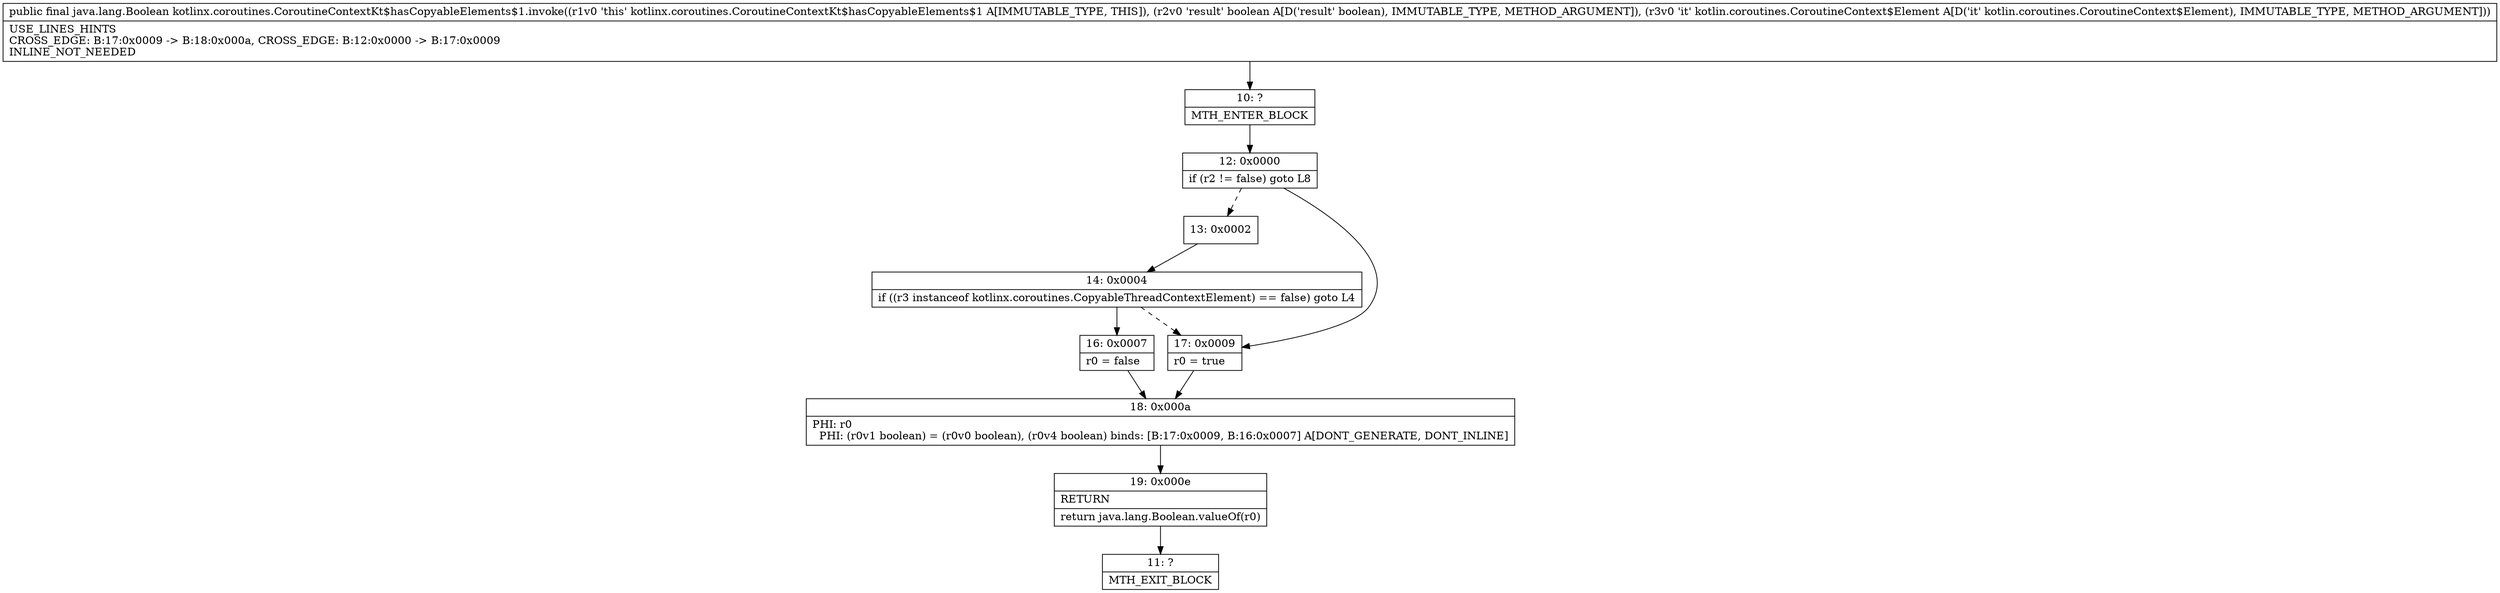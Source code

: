 digraph "CFG forkotlinx.coroutines.CoroutineContextKt$hasCopyableElements$1.invoke(ZLkotlin\/coroutines\/CoroutineContext$Element;)Ljava\/lang\/Boolean;" {
Node_10 [shape=record,label="{10\:\ ?|MTH_ENTER_BLOCK\l}"];
Node_12 [shape=record,label="{12\:\ 0x0000|if (r2 != false) goto L8\l}"];
Node_13 [shape=record,label="{13\:\ 0x0002}"];
Node_14 [shape=record,label="{14\:\ 0x0004|if ((r3 instanceof kotlinx.coroutines.CopyableThreadContextElement) == false) goto L4\l}"];
Node_16 [shape=record,label="{16\:\ 0x0007|r0 = false\l}"];
Node_18 [shape=record,label="{18\:\ 0x000a|PHI: r0 \l  PHI: (r0v1 boolean) = (r0v0 boolean), (r0v4 boolean) binds: [B:17:0x0009, B:16:0x0007] A[DONT_GENERATE, DONT_INLINE]\l}"];
Node_19 [shape=record,label="{19\:\ 0x000e|RETURN\l|return java.lang.Boolean.valueOf(r0)\l}"];
Node_11 [shape=record,label="{11\:\ ?|MTH_EXIT_BLOCK\l}"];
Node_17 [shape=record,label="{17\:\ 0x0009|r0 = true\l}"];
MethodNode[shape=record,label="{public final java.lang.Boolean kotlinx.coroutines.CoroutineContextKt$hasCopyableElements$1.invoke((r1v0 'this' kotlinx.coroutines.CoroutineContextKt$hasCopyableElements$1 A[IMMUTABLE_TYPE, THIS]), (r2v0 'result' boolean A[D('result' boolean), IMMUTABLE_TYPE, METHOD_ARGUMENT]), (r3v0 'it' kotlin.coroutines.CoroutineContext$Element A[D('it' kotlin.coroutines.CoroutineContext$Element), IMMUTABLE_TYPE, METHOD_ARGUMENT]))  | USE_LINES_HINTS\lCROSS_EDGE: B:17:0x0009 \-\> B:18:0x000a, CROSS_EDGE: B:12:0x0000 \-\> B:17:0x0009\lINLINE_NOT_NEEDED\l}"];
MethodNode -> Node_10;Node_10 -> Node_12;
Node_12 -> Node_13[style=dashed];
Node_12 -> Node_17;
Node_13 -> Node_14;
Node_14 -> Node_16;
Node_14 -> Node_17[style=dashed];
Node_16 -> Node_18;
Node_18 -> Node_19;
Node_19 -> Node_11;
Node_17 -> Node_18;
}

